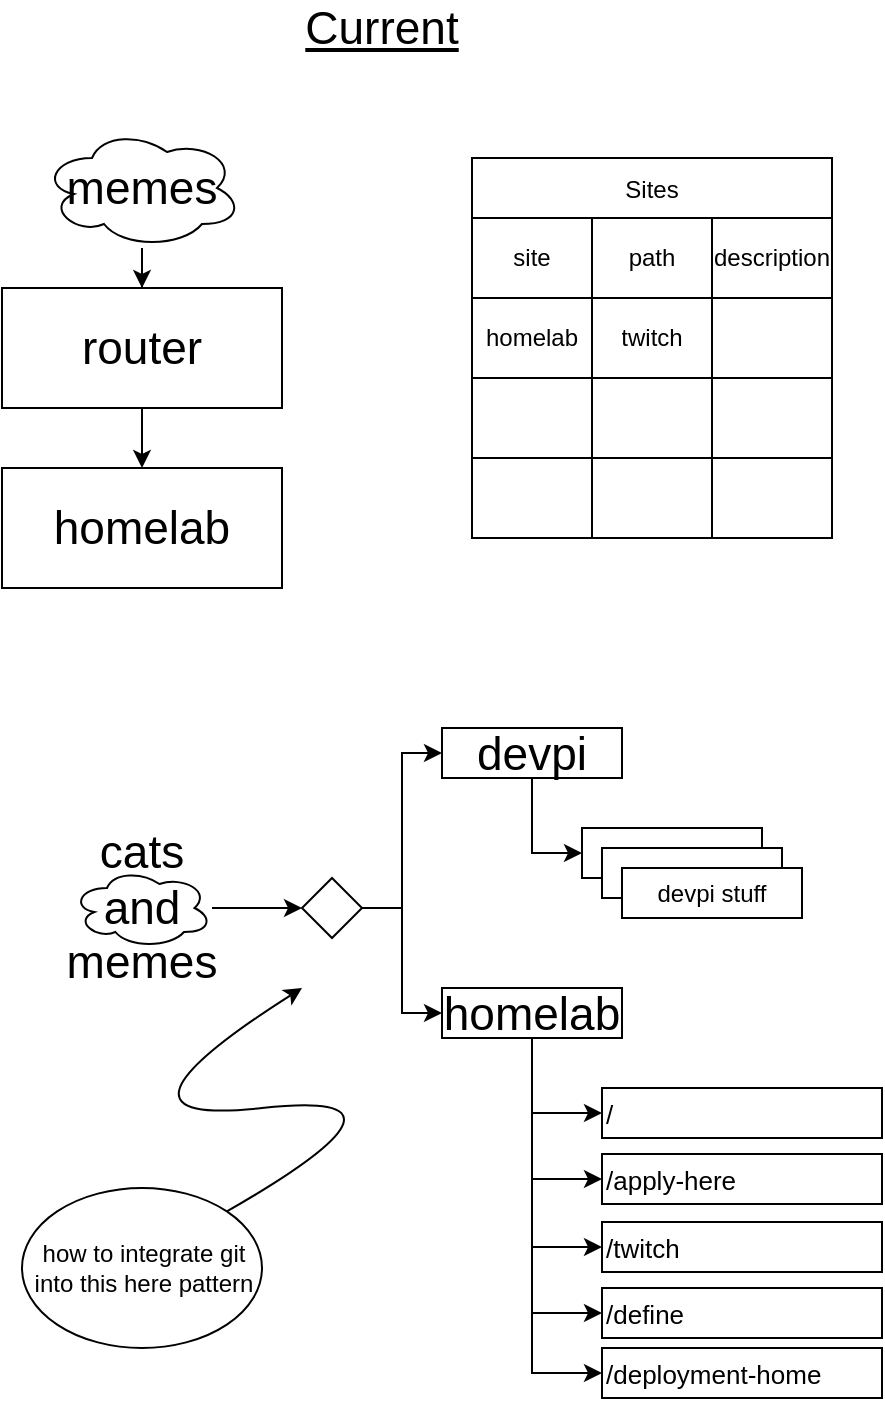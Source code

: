 <mxfile version="15.0.1" type="github"><diagram id="SseZI0jMpjHzf6aj9fmS" name="Page-1"><mxGraphModel dx="794" dy="348" grid="1" gridSize="10" guides="1" tooltips="1" connect="1" arrows="1" fold="1" page="1" pageScale="1" pageWidth="850" pageHeight="1100" math="0" shadow="0"><root><mxCell id="0"/><mxCell id="1" parent="0"/><mxCell id="czUaoTboBDc6DeGo7vkj-1" value="Current" style="text;html=1;strokeColor=none;fillColor=none;align=center;verticalAlign=middle;whiteSpace=wrap;rounded=0;fontStyle=4;fontSize=23;" vertex="1" parent="1"><mxGeometry x="180" y="20" width="40" height="20" as="geometry"/></mxCell><mxCell id="czUaoTboBDc6DeGo7vkj-2" value="homelab" style="rounded=0;whiteSpace=wrap;html=1;fontSize=23;" vertex="1" parent="1"><mxGeometry x="10" y="250" width="140" height="60" as="geometry"/></mxCell><mxCell id="czUaoTboBDc6DeGo7vkj-6" style="edgeStyle=orthogonalEdgeStyle;rounded=0;orthogonalLoop=1;jettySize=auto;html=1;entryX=0.5;entryY=0;entryDx=0;entryDy=0;fontSize=23;" edge="1" parent="1" source="czUaoTboBDc6DeGo7vkj-3" target="czUaoTboBDc6DeGo7vkj-2"><mxGeometry relative="1" as="geometry"/></mxCell><mxCell id="czUaoTboBDc6DeGo7vkj-3" value="router" style="rounded=0;whiteSpace=wrap;html=1;fontSize=23;" vertex="1" parent="1"><mxGeometry x="10" y="160" width="140" height="60" as="geometry"/></mxCell><mxCell id="czUaoTboBDc6DeGo7vkj-7" style="edgeStyle=orthogonalEdgeStyle;rounded=0;orthogonalLoop=1;jettySize=auto;html=1;fontSize=23;" edge="1" parent="1" source="czUaoTboBDc6DeGo7vkj-4" target="czUaoTboBDc6DeGo7vkj-3"><mxGeometry relative="1" as="geometry"/></mxCell><mxCell id="czUaoTboBDc6DeGo7vkj-4" value="memes" style="ellipse;shape=cloud;whiteSpace=wrap;html=1;fontSize=23;" vertex="1" parent="1"><mxGeometry x="30" y="80" width="100" height="60" as="geometry"/></mxCell><mxCell id="czUaoTboBDc6DeGo7vkj-8" value="Sites" style="shape=table;startSize=30;container=1;collapsible=0;childLayout=tableLayout;" vertex="1" parent="1"><mxGeometry x="245" y="95" width="180" height="190" as="geometry"/></mxCell><mxCell id="czUaoTboBDc6DeGo7vkj-9" value="" style="shape=partialRectangle;collapsible=0;dropTarget=0;pointerEvents=0;fillColor=none;top=0;left=0;bottom=0;right=0;points=[[0,0.5],[1,0.5]];portConstraint=eastwest;" vertex="1" parent="czUaoTboBDc6DeGo7vkj-8"><mxGeometry y="30" width="180" height="40" as="geometry"/></mxCell><mxCell id="czUaoTboBDc6DeGo7vkj-10" value="site&lt;span style=&quot;white-space: pre&quot;&gt;&lt;/span&gt;&lt;span style=&quot;white-space: pre&quot;&gt;&lt;/span&gt;" style="shape=partialRectangle;html=1;whiteSpace=wrap;connectable=0;overflow=hidden;fillColor=none;top=0;left=0;bottom=0;right=0;pointerEvents=1;" vertex="1" parent="czUaoTboBDc6DeGo7vkj-9"><mxGeometry width="60" height="40" as="geometry"/></mxCell><mxCell id="czUaoTboBDc6DeGo7vkj-11" value="&lt;div&gt;path&lt;/div&gt;" style="shape=partialRectangle;html=1;whiteSpace=wrap;connectable=0;overflow=hidden;fillColor=none;top=0;left=0;bottom=0;right=0;pointerEvents=1;" vertex="1" parent="czUaoTboBDc6DeGo7vkj-9"><mxGeometry x="60" width="60" height="40" as="geometry"/></mxCell><mxCell id="czUaoTboBDc6DeGo7vkj-12" value="description&lt;span style=&quot;white-space: pre&quot;&gt;&#9;&lt;/span&gt;&lt;span style=&quot;white-space: pre&quot;&gt;&#9;&lt;/span&gt;" style="shape=partialRectangle;html=1;whiteSpace=wrap;connectable=0;overflow=hidden;fillColor=none;top=0;left=0;bottom=0;right=0;pointerEvents=1;" vertex="1" parent="czUaoTboBDc6DeGo7vkj-9"><mxGeometry x="120" width="60" height="40" as="geometry"/></mxCell><mxCell id="czUaoTboBDc6DeGo7vkj-13" value="" style="shape=partialRectangle;collapsible=0;dropTarget=0;pointerEvents=0;fillColor=none;top=0;left=0;bottom=0;right=0;points=[[0,0.5],[1,0.5]];portConstraint=eastwest;" vertex="1" parent="czUaoTboBDc6DeGo7vkj-8"><mxGeometry y="70" width="180" height="40" as="geometry"/></mxCell><mxCell id="czUaoTboBDc6DeGo7vkj-14" value="&lt;div&gt;homelab&lt;/div&gt;" style="shape=partialRectangle;html=1;whiteSpace=wrap;connectable=0;overflow=hidden;fillColor=none;top=0;left=0;bottom=0;right=0;pointerEvents=1;" vertex="1" parent="czUaoTboBDc6DeGo7vkj-13"><mxGeometry width="60" height="40" as="geometry"/></mxCell><mxCell id="czUaoTboBDc6DeGo7vkj-15" value="twitch&lt;span style=&quot;white-space: pre&quot;&gt;&lt;/span&gt;" style="shape=partialRectangle;html=1;whiteSpace=wrap;connectable=0;overflow=hidden;fillColor=none;top=0;left=0;bottom=0;right=0;pointerEvents=1;" vertex="1" parent="czUaoTboBDc6DeGo7vkj-13"><mxGeometry x="60" width="60" height="40" as="geometry"/></mxCell><mxCell id="czUaoTboBDc6DeGo7vkj-16" value="" style="shape=partialRectangle;html=1;whiteSpace=wrap;connectable=0;overflow=hidden;fillColor=none;top=0;left=0;bottom=0;right=0;pointerEvents=1;" vertex="1" parent="czUaoTboBDc6DeGo7vkj-13"><mxGeometry x="120" width="60" height="40" as="geometry"/></mxCell><mxCell id="czUaoTboBDc6DeGo7vkj-17" value="" style="shape=partialRectangle;collapsible=0;dropTarget=0;pointerEvents=0;fillColor=none;top=0;left=0;bottom=0;right=0;points=[[0,0.5],[1,0.5]];portConstraint=eastwest;" vertex="1" parent="czUaoTboBDc6DeGo7vkj-8"><mxGeometry y="110" width="180" height="40" as="geometry"/></mxCell><mxCell id="czUaoTboBDc6DeGo7vkj-18" value="" style="shape=partialRectangle;html=1;whiteSpace=wrap;connectable=0;overflow=hidden;fillColor=none;top=0;left=0;bottom=0;right=0;pointerEvents=1;" vertex="1" parent="czUaoTboBDc6DeGo7vkj-17"><mxGeometry width="60" height="40" as="geometry"/></mxCell><mxCell id="czUaoTboBDc6DeGo7vkj-19" value="" style="shape=partialRectangle;html=1;whiteSpace=wrap;connectable=0;overflow=hidden;fillColor=none;top=0;left=0;bottom=0;right=0;pointerEvents=1;" vertex="1" parent="czUaoTboBDc6DeGo7vkj-17"><mxGeometry x="60" width="60" height="40" as="geometry"/></mxCell><mxCell id="czUaoTboBDc6DeGo7vkj-20" value="" style="shape=partialRectangle;html=1;whiteSpace=wrap;connectable=0;overflow=hidden;fillColor=none;top=0;left=0;bottom=0;right=0;pointerEvents=1;" vertex="1" parent="czUaoTboBDc6DeGo7vkj-17"><mxGeometry x="120" width="60" height="40" as="geometry"/></mxCell><mxCell id="czUaoTboBDc6DeGo7vkj-21" value="" style="shape=partialRectangle;collapsible=0;dropTarget=0;pointerEvents=0;fillColor=none;top=0;left=0;bottom=0;right=0;points=[[0,0.5],[1,0.5]];portConstraint=eastwest;" vertex="1" parent="czUaoTboBDc6DeGo7vkj-8"><mxGeometry y="150" width="180" height="40" as="geometry"/></mxCell><mxCell id="czUaoTboBDc6DeGo7vkj-22" value="" style="shape=partialRectangle;html=1;whiteSpace=wrap;connectable=0;overflow=hidden;fillColor=none;top=0;left=0;bottom=0;right=0;pointerEvents=1;" vertex="1" parent="czUaoTboBDc6DeGo7vkj-21"><mxGeometry width="60" height="40" as="geometry"/></mxCell><mxCell id="czUaoTboBDc6DeGo7vkj-23" value="" style="shape=partialRectangle;html=1;whiteSpace=wrap;connectable=0;overflow=hidden;fillColor=none;top=0;left=0;bottom=0;right=0;pointerEvents=1;" vertex="1" parent="czUaoTboBDc6DeGo7vkj-21"><mxGeometry x="60" width="60" height="40" as="geometry"/></mxCell><mxCell id="czUaoTboBDc6DeGo7vkj-24" value="" style="shape=partialRectangle;html=1;whiteSpace=wrap;connectable=0;overflow=hidden;fillColor=none;top=0;left=0;bottom=0;right=0;pointerEvents=1;" vertex="1" parent="czUaoTboBDc6DeGo7vkj-21"><mxGeometry x="120" width="60" height="40" as="geometry"/></mxCell><mxCell id="czUaoTboBDc6DeGo7vkj-28" style="edgeStyle=orthogonalEdgeStyle;rounded=0;orthogonalLoop=1;jettySize=auto;html=1;entryX=0;entryY=0.5;entryDx=0;entryDy=0;fontSize=23;" edge="1" parent="1" source="czUaoTboBDc6DeGo7vkj-26" target="czUaoTboBDc6DeGo7vkj-27"><mxGeometry relative="1" as="geometry"/></mxCell><mxCell id="czUaoTboBDc6DeGo7vkj-26" value="cats and memes" style="ellipse;shape=cloud;whiteSpace=wrap;html=1;fontSize=23;" vertex="1" parent="1"><mxGeometry x="45" y="450" width="70" height="40" as="geometry"/></mxCell><mxCell id="czUaoTboBDc6DeGo7vkj-33" style="edgeStyle=orthogonalEdgeStyle;rounded=0;orthogonalLoop=1;jettySize=auto;html=1;entryX=0;entryY=0.5;entryDx=0;entryDy=0;fontSize=23;" edge="1" parent="1" source="czUaoTboBDc6DeGo7vkj-27" target="czUaoTboBDc6DeGo7vkj-29"><mxGeometry relative="1" as="geometry"/></mxCell><mxCell id="czUaoTboBDc6DeGo7vkj-34" style="edgeStyle=orthogonalEdgeStyle;rounded=0;orthogonalLoop=1;jettySize=auto;html=1;entryX=0;entryY=0.5;entryDx=0;entryDy=0;fontSize=23;" edge="1" parent="1" source="czUaoTboBDc6DeGo7vkj-27" target="czUaoTboBDc6DeGo7vkj-30"><mxGeometry relative="1" as="geometry"/></mxCell><mxCell id="czUaoTboBDc6DeGo7vkj-27" value="" style="rhombus;whiteSpace=wrap;html=1;fontSize=23;" vertex="1" parent="1"><mxGeometry x="160" y="455" width="30" height="30" as="geometry"/></mxCell><mxCell id="czUaoTboBDc6DeGo7vkj-56" style="edgeStyle=orthogonalEdgeStyle;rounded=0;orthogonalLoop=1;jettySize=auto;html=1;entryX=0;entryY=0.5;entryDx=0;entryDy=0;fontSize=12;" edge="1" parent="1" source="czUaoTboBDc6DeGo7vkj-29" target="czUaoTboBDc6DeGo7vkj-46"><mxGeometry relative="1" as="geometry"/></mxCell><mxCell id="czUaoTboBDc6DeGo7vkj-57" style="edgeStyle=orthogonalEdgeStyle;rounded=0;orthogonalLoop=1;jettySize=auto;html=1;entryX=0;entryY=0.5;entryDx=0;entryDy=0;fontSize=12;" edge="1" parent="1" source="czUaoTboBDc6DeGo7vkj-29" target="czUaoTboBDc6DeGo7vkj-47"><mxGeometry relative="1" as="geometry"/></mxCell><mxCell id="czUaoTboBDc6DeGo7vkj-58" style="edgeStyle=orthogonalEdgeStyle;rounded=0;orthogonalLoop=1;jettySize=auto;html=1;entryX=0;entryY=0.5;entryDx=0;entryDy=0;fontSize=12;" edge="1" parent="1" source="czUaoTboBDc6DeGo7vkj-29" target="czUaoTboBDc6DeGo7vkj-48"><mxGeometry relative="1" as="geometry"/></mxCell><mxCell id="czUaoTboBDc6DeGo7vkj-59" style="edgeStyle=orthogonalEdgeStyle;rounded=0;orthogonalLoop=1;jettySize=auto;html=1;entryX=0;entryY=0.5;entryDx=0;entryDy=0;fontSize=12;" edge="1" parent="1" source="czUaoTboBDc6DeGo7vkj-29" target="czUaoTboBDc6DeGo7vkj-49"><mxGeometry relative="1" as="geometry"/></mxCell><mxCell id="czUaoTboBDc6DeGo7vkj-60" style="edgeStyle=orthogonalEdgeStyle;rounded=0;orthogonalLoop=1;jettySize=auto;html=1;entryX=0;entryY=0.5;entryDx=0;entryDy=0;fontSize=12;" edge="1" parent="1" source="czUaoTboBDc6DeGo7vkj-29" target="czUaoTboBDc6DeGo7vkj-51"><mxGeometry relative="1" as="geometry"/></mxCell><mxCell id="czUaoTboBDc6DeGo7vkj-29" value="homelab" style="rounded=0;whiteSpace=wrap;html=1;fontSize=23;" vertex="1" parent="1"><mxGeometry x="230" y="510" width="90" height="25" as="geometry"/></mxCell><mxCell id="czUaoTboBDc6DeGo7vkj-43" style="edgeStyle=orthogonalEdgeStyle;rounded=0;orthogonalLoop=1;jettySize=auto;html=1;entryX=0;entryY=0.5;entryDx=0;entryDy=0;fontSize=23;" edge="1" parent="1" source="czUaoTboBDc6DeGo7vkj-30" target="czUaoTboBDc6DeGo7vkj-37"><mxGeometry relative="1" as="geometry"/></mxCell><mxCell id="czUaoTboBDc6DeGo7vkj-30" value="devpi" style="rounded=0;whiteSpace=wrap;html=1;fontSize=23;" vertex="1" parent="1"><mxGeometry x="230" y="380" width="90" height="25" as="geometry"/></mxCell><mxCell id="czUaoTboBDc6DeGo7vkj-50" value="" style="group;fontSize=12;" vertex="1" connectable="0" parent="1"><mxGeometry x="300" y="430" width="110" height="45" as="geometry"/></mxCell><mxCell id="czUaoTboBDc6DeGo7vkj-37" value="" style="rounded=0;whiteSpace=wrap;html=1;fontSize=12;" vertex="1" parent="czUaoTboBDc6DeGo7vkj-50"><mxGeometry width="90" height="25" as="geometry"/></mxCell><mxCell id="czUaoTboBDc6DeGo7vkj-39" value="" style="rounded=0;whiteSpace=wrap;html=1;fontSize=12;" vertex="1" parent="czUaoTboBDc6DeGo7vkj-50"><mxGeometry x="10" y="10" width="90" height="25" as="geometry"/></mxCell><mxCell id="czUaoTboBDc6DeGo7vkj-40" value="devpi stuff" style="rounded=0;whiteSpace=wrap;html=1;fontSize=12;" vertex="1" parent="czUaoTboBDc6DeGo7vkj-50"><mxGeometry x="20" y="20" width="90" height="25" as="geometry"/></mxCell><mxCell id="czUaoTboBDc6DeGo7vkj-46" value="/" style="rounded=0;whiteSpace=wrap;html=1;fontSize=13;align=left;" vertex="1" parent="1"><mxGeometry x="310" y="560" width="140" height="25" as="geometry"/></mxCell><mxCell id="czUaoTboBDc6DeGo7vkj-47" value="/apply-here" style="rounded=0;whiteSpace=wrap;html=1;fontSize=13;align=left;" vertex="1" parent="1"><mxGeometry x="310" y="593" width="140" height="25" as="geometry"/></mxCell><mxCell id="czUaoTboBDc6DeGo7vkj-48" value="/twitch" style="rounded=0;whiteSpace=wrap;html=1;fontSize=13;align=left;" vertex="1" parent="1"><mxGeometry x="310" y="627" width="140" height="25" as="geometry"/></mxCell><mxCell id="czUaoTboBDc6DeGo7vkj-49" value="&lt;div&gt;/define&lt;/div&gt;" style="rounded=0;whiteSpace=wrap;html=1;fontSize=13;align=left;" vertex="1" parent="1"><mxGeometry x="310" y="660" width="140" height="25" as="geometry"/></mxCell><mxCell id="czUaoTboBDc6DeGo7vkj-51" value="/deployment-home" style="rounded=0;whiteSpace=wrap;html=1;fontSize=13;align=left;" vertex="1" parent="1"><mxGeometry x="310" y="690" width="140" height="25" as="geometry"/></mxCell><mxCell id="czUaoTboBDc6DeGo7vkj-61" value="&lt;div align=&quot;center&quot;&gt;how to integrate git into this here pattern&lt;br&gt;&lt;/div&gt;" style="ellipse;whiteSpace=wrap;html=1;fontSize=12;align=left;" vertex="1" parent="1"><mxGeometry x="20" y="610" width="120" height="80" as="geometry"/></mxCell><mxCell id="czUaoTboBDc6DeGo7vkj-63" value="" style="curved=1;endArrow=classic;html=1;fontSize=12;exitX=1;exitY=0;exitDx=0;exitDy=0;" edge="1" parent="1" source="czUaoTboBDc6DeGo7vkj-61"><mxGeometry width="50" height="50" relative="1" as="geometry"><mxPoint x="165" y="627" as="sourcePoint"/><mxPoint x="160" y="510" as="targetPoint"/><Array as="points"><mxPoint x="230" y="560"/><mxPoint x="50" y="580"/></Array></mxGeometry></mxCell></root></mxGraphModel></diagram></mxfile>
